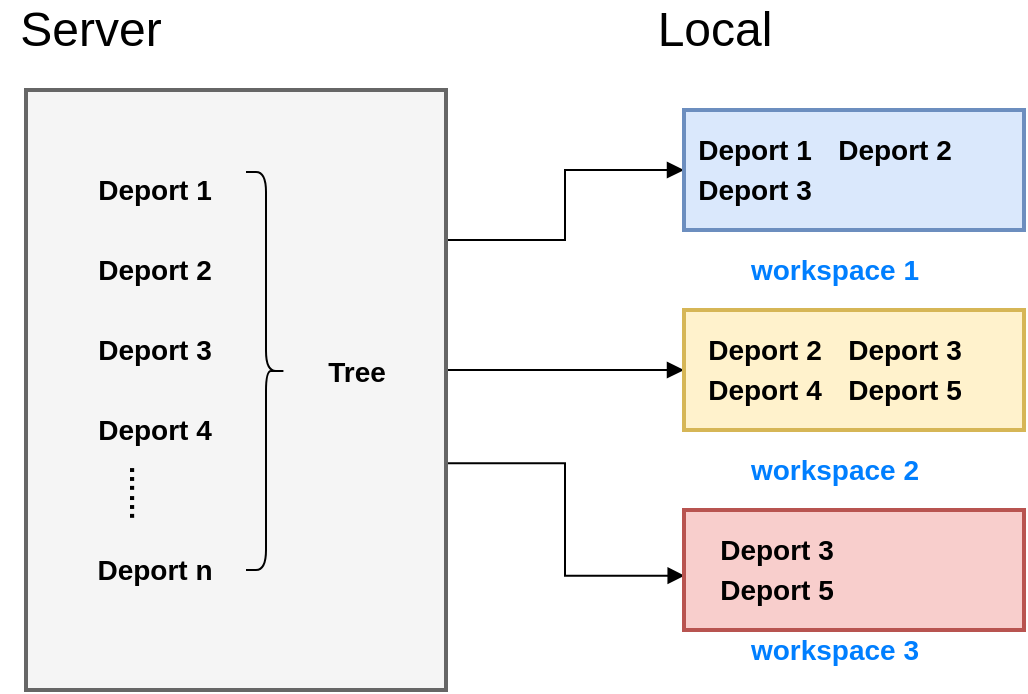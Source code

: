 <mxfile version="17.2.4" type="github">
  <diagram id="esckiD2Pb9o37lxcrIRR" name="Page-1">
    <mxGraphModel dx="1422" dy="754" grid="1" gridSize="10" guides="1" tooltips="1" connect="1" arrows="1" fold="1" page="1" pageScale="1" pageWidth="827" pageHeight="1169" math="0" shadow="0">
      <root>
        <mxCell id="0" />
        <mxCell id="1" parent="0" />
        <mxCell id="rKFRgSVeabLJ9gz8k0LT-21" style="edgeStyle=elbowEdgeStyle;rounded=0;orthogonalLoop=1;jettySize=auto;html=1;exitX=1;exitY=0.25;exitDx=0;exitDy=0;fontSize=14;endArrow=block;endFill=1;" edge="1" parent="1" source="rKFRgSVeabLJ9gz8k0LT-1" target="rKFRgSVeabLJ9gz8k0LT-2">
          <mxGeometry relative="1" as="geometry" />
        </mxCell>
        <mxCell id="rKFRgSVeabLJ9gz8k0LT-22" style="edgeStyle=elbowEdgeStyle;rounded=0;orthogonalLoop=1;jettySize=auto;html=1;entryX=0;entryY=0.5;entryDx=0;entryDy=0;fontSize=14;endArrow=block;endFill=1;" edge="1" parent="1" source="rKFRgSVeabLJ9gz8k0LT-1" target="rKFRgSVeabLJ9gz8k0LT-3">
          <mxGeometry relative="1" as="geometry">
            <Array as="points">
              <mxPoint x="410" y="330" />
            </Array>
          </mxGeometry>
        </mxCell>
        <mxCell id="rKFRgSVeabLJ9gz8k0LT-23" style="edgeStyle=elbowEdgeStyle;rounded=0;orthogonalLoop=1;jettySize=auto;html=1;exitX=0.997;exitY=0.622;exitDx=0;exitDy=0;entryX=0.002;entryY=0.547;entryDx=0;entryDy=0;entryPerimeter=0;fontSize=14;endArrow=block;endFill=1;exitPerimeter=0;" edge="1" parent="1" source="rKFRgSVeabLJ9gz8k0LT-1" target="rKFRgSVeabLJ9gz8k0LT-4">
          <mxGeometry relative="1" as="geometry" />
        </mxCell>
        <mxCell id="rKFRgSVeabLJ9gz8k0LT-1" value="" style="rounded=0;whiteSpace=wrap;html=1;strokeWidth=2;fillColor=#f5f5f5;strokeColor=#666666;fontColor=#333333;" vertex="1" parent="1">
          <mxGeometry x="160" y="190" width="210" height="300" as="geometry" />
        </mxCell>
        <mxCell id="rKFRgSVeabLJ9gz8k0LT-2" value="" style="rounded=0;whiteSpace=wrap;html=1;strokeWidth=2;fillColor=#dae8fc;strokeColor=#6c8ebf;" vertex="1" parent="1">
          <mxGeometry x="489" y="200" width="170" height="60" as="geometry" />
        </mxCell>
        <mxCell id="rKFRgSVeabLJ9gz8k0LT-3" value="" style="rounded=0;whiteSpace=wrap;html=1;strokeWidth=2;fillColor=#fff2cc;strokeColor=#d6b656;" vertex="1" parent="1">
          <mxGeometry x="489" y="300" width="170" height="60" as="geometry" />
        </mxCell>
        <mxCell id="rKFRgSVeabLJ9gz8k0LT-4" value="" style="rounded=0;whiteSpace=wrap;html=1;strokeWidth=2;fillColor=#f8cecc;strokeColor=#b85450;" vertex="1" parent="1">
          <mxGeometry x="489" y="400" width="170" height="60" as="geometry" />
        </mxCell>
        <mxCell id="rKFRgSVeabLJ9gz8k0LT-5" value="&lt;span style=&quot;font-size: 24px&quot;&gt;Server&lt;/span&gt;" style="text;html=1;resizable=0;autosize=1;align=center;verticalAlign=middle;points=[];fillColor=none;strokeColor=none;rounded=0;" vertex="1" parent="1">
          <mxGeometry x="147" y="150" width="90" height="20" as="geometry" />
        </mxCell>
        <mxCell id="rKFRgSVeabLJ9gz8k0LT-6" value="&lt;font style=&quot;font-size: 24px&quot;&gt;Local&lt;/font&gt;" style="text;html=1;resizable=0;autosize=1;align=center;verticalAlign=middle;points=[];fillColor=none;strokeColor=none;rounded=0;" vertex="1" parent="1">
          <mxGeometry x="469" y="150" width="70" height="20" as="geometry" />
        </mxCell>
        <mxCell id="rKFRgSVeabLJ9gz8k0LT-11" value="&lt;font style=&quot;font-size: 14px&quot;&gt;Deport 1&lt;/font&gt;" style="text;html=1;resizable=0;autosize=1;align=center;verticalAlign=middle;points=[];fillColor=none;strokeColor=none;rounded=0;fontStyle=1" vertex="1" parent="1">
          <mxGeometry x="189" y="230" width="70" height="20" as="geometry" />
        </mxCell>
        <mxCell id="rKFRgSVeabLJ9gz8k0LT-12" value="&lt;font style=&quot;font-size: 14px&quot;&gt;Deport 2&lt;/font&gt;" style="text;html=1;resizable=0;autosize=1;align=center;verticalAlign=middle;points=[];fillColor=none;strokeColor=none;rounded=0;fontStyle=1" vertex="1" parent="1">
          <mxGeometry x="189" y="270" width="70" height="20" as="geometry" />
        </mxCell>
        <mxCell id="rKFRgSVeabLJ9gz8k0LT-13" value="&lt;font style=&quot;font-size: 14px&quot;&gt;Deport 3&lt;/font&gt;" style="text;html=1;resizable=0;autosize=1;align=center;verticalAlign=middle;points=[];fillColor=none;strokeColor=none;rounded=0;fontStyle=1" vertex="1" parent="1">
          <mxGeometry x="189" y="310" width="70" height="20" as="geometry" />
        </mxCell>
        <mxCell id="rKFRgSVeabLJ9gz8k0LT-15" value="&lt;font style=&quot;font-size: 14px&quot;&gt;Deport 4&lt;/font&gt;" style="text;html=1;resizable=0;autosize=1;align=center;verticalAlign=middle;points=[];fillColor=none;strokeColor=none;rounded=0;fontStyle=1" vertex="1" parent="1">
          <mxGeometry x="189" y="350" width="70" height="20" as="geometry" />
        </mxCell>
        <mxCell id="rKFRgSVeabLJ9gz8k0LT-16" value="&lt;font style=&quot;font-size: 14px&quot;&gt;Deport n&lt;/font&gt;" style="text;html=1;resizable=0;autosize=1;align=center;verticalAlign=middle;points=[];fillColor=none;strokeColor=none;rounded=0;fontStyle=1" vertex="1" parent="1">
          <mxGeometry x="189" y="420" width="70" height="20" as="geometry" />
        </mxCell>
        <mxCell id="rKFRgSVeabLJ9gz8k0LT-17" value="&lt;font style=&quot;font-size: 14px&quot;&gt;&lt;b&gt;……&lt;/b&gt;&lt;br&gt;&lt;/font&gt;" style="text;html=1;resizable=0;autosize=1;align=center;verticalAlign=middle;points=[];fillColor=none;strokeColor=none;rounded=0;rotation=90;" vertex="1" parent="1">
          <mxGeometry x="197" y="381" width="40" height="20" as="geometry" />
        </mxCell>
        <mxCell id="rKFRgSVeabLJ9gz8k0LT-18" value="&lt;font style=&quot;font-size: 14px&quot;&gt;workspace 1&lt;/font&gt;" style="text;html=1;resizable=0;autosize=1;align=center;verticalAlign=middle;points=[];fillColor=none;strokeColor=none;rounded=0;fontColor=#007FFF;fontStyle=1" vertex="1" parent="1">
          <mxGeometry x="514" y="270" width="100" height="20" as="geometry" />
        </mxCell>
        <mxCell id="rKFRgSVeabLJ9gz8k0LT-19" value="&lt;font style=&quot;font-size: 14px&quot; color=&quot;#007fff&quot;&gt;workspace 2&lt;/font&gt;" style="text;html=1;resizable=0;autosize=1;align=center;verticalAlign=middle;points=[];fillColor=none;strokeColor=none;rounded=0;fontStyle=1" vertex="1" parent="1">
          <mxGeometry x="514" y="370" width="100" height="20" as="geometry" />
        </mxCell>
        <mxCell id="rKFRgSVeabLJ9gz8k0LT-20" value="&lt;font style=&quot;font-size: 14px&quot; color=&quot;#007fff&quot;&gt;&lt;b&gt;workspace 3&lt;/b&gt;&lt;/font&gt;" style="text;html=1;resizable=0;autosize=1;align=center;verticalAlign=middle;points=[];fillColor=none;strokeColor=none;rounded=0;" vertex="1" parent="1">
          <mxGeometry x="514" y="460" width="100" height="20" as="geometry" />
        </mxCell>
        <mxCell id="rKFRgSVeabLJ9gz8k0LT-24" value="&lt;font style=&quot;font-size: 14px&quot;&gt;Deport 1&lt;/font&gt;" style="text;html=1;resizable=0;autosize=1;align=center;verticalAlign=middle;points=[];fillColor=none;strokeColor=none;rounded=0;fontStyle=1" vertex="1" parent="1">
          <mxGeometry x="489" y="210" width="70" height="20" as="geometry" />
        </mxCell>
        <mxCell id="rKFRgSVeabLJ9gz8k0LT-25" value="&lt;font style=&quot;font-size: 14px&quot;&gt;Deport 3&lt;/font&gt;" style="text;html=1;resizable=0;autosize=1;align=center;verticalAlign=middle;points=[];fillColor=none;strokeColor=none;rounded=0;fontStyle=1" vertex="1" parent="1">
          <mxGeometry x="489" y="230" width="70" height="20" as="geometry" />
        </mxCell>
        <mxCell id="rKFRgSVeabLJ9gz8k0LT-26" value="&lt;font style=&quot;font-size: 14px&quot;&gt;Deport 2&lt;/font&gt;" style="text;html=1;resizable=0;autosize=1;align=center;verticalAlign=middle;points=[];fillColor=none;strokeColor=none;rounded=0;fontStyle=1" vertex="1" parent="1">
          <mxGeometry x="559" y="210" width="70" height="20" as="geometry" />
        </mxCell>
        <mxCell id="rKFRgSVeabLJ9gz8k0LT-27" value="&lt;font style=&quot;font-size: 14px&quot;&gt;Deport 2&lt;/font&gt;" style="text;html=1;resizable=0;autosize=1;align=center;verticalAlign=middle;points=[];fillColor=none;strokeColor=none;rounded=0;fontStyle=1" vertex="1" parent="1">
          <mxGeometry x="494" y="310" width="70" height="20" as="geometry" />
        </mxCell>
        <mxCell id="rKFRgSVeabLJ9gz8k0LT-28" value="&lt;font style=&quot;font-size: 14px&quot;&gt;Deport 4&lt;/font&gt;" style="text;html=1;resizable=0;autosize=1;align=center;verticalAlign=middle;points=[];fillColor=none;strokeColor=none;rounded=0;fontStyle=1" vertex="1" parent="1">
          <mxGeometry x="494" y="330" width="70" height="20" as="geometry" />
        </mxCell>
        <mxCell id="rKFRgSVeabLJ9gz8k0LT-29" value="&lt;font style=&quot;font-size: 14px&quot;&gt;Deport 3&lt;/font&gt;" style="text;html=1;resizable=0;autosize=1;align=center;verticalAlign=middle;points=[];fillColor=none;strokeColor=none;rounded=0;fontStyle=1" vertex="1" parent="1">
          <mxGeometry x="564" y="310" width="70" height="20" as="geometry" />
        </mxCell>
        <mxCell id="rKFRgSVeabLJ9gz8k0LT-30" value="&lt;font style=&quot;font-size: 14px&quot;&gt;Deport 5&lt;/font&gt;" style="text;html=1;resizable=0;autosize=1;align=center;verticalAlign=middle;points=[];fillColor=none;strokeColor=none;rounded=0;fontStyle=1" vertex="1" parent="1">
          <mxGeometry x="564" y="330" width="70" height="20" as="geometry" />
        </mxCell>
        <mxCell id="rKFRgSVeabLJ9gz8k0LT-31" value="&lt;font style=&quot;font-size: 14px&quot;&gt;Deport 3&lt;/font&gt;" style="text;html=1;resizable=0;autosize=1;align=center;verticalAlign=middle;points=[];fillColor=none;strokeColor=none;rounded=0;fontStyle=1" vertex="1" parent="1">
          <mxGeometry x="500" y="410" width="70" height="20" as="geometry" />
        </mxCell>
        <mxCell id="rKFRgSVeabLJ9gz8k0LT-32" value="&lt;font style=&quot;font-size: 14px&quot;&gt;Deport 5&lt;/font&gt;" style="text;html=1;resizable=0;autosize=1;align=center;verticalAlign=middle;points=[];fillColor=none;strokeColor=none;rounded=0;fontStyle=1" vertex="1" parent="1">
          <mxGeometry x="500" y="430" width="70" height="20" as="geometry" />
        </mxCell>
        <mxCell id="rKFRgSVeabLJ9gz8k0LT-33" value="" style="shape=image;verticalLabelPosition=bottom;labelBackgroundColor=default;verticalAlign=top;aspect=fixed;imageAspect=0;image=https://www.perforce.com/manuals/p4v/Content/Resources/Images/p4v-classic-depot.png;" vertex="1" parent="1">
          <mxGeometry x="176" y="231" width="18" height="19" as="geometry" />
        </mxCell>
        <mxCell id="rKFRgSVeabLJ9gz8k0LT-34" value="" style="shape=image;verticalLabelPosition=bottom;labelBackgroundColor=default;verticalAlign=top;aspect=fixed;imageAspect=0;image=https://www.perforce.com/manuals/p4v/Content/Resources/Images/p4v-classic-depot.png;" vertex="1" parent="1">
          <mxGeometry x="176" y="271" width="18" height="19" as="geometry" />
        </mxCell>
        <mxCell id="rKFRgSVeabLJ9gz8k0LT-35" value="" style="shape=image;verticalLabelPosition=bottom;labelBackgroundColor=default;verticalAlign=top;aspect=fixed;imageAspect=0;image=https://www.perforce.com/manuals/p4v/Content/Resources/Images/p4v-classic-depot.png;" vertex="1" parent="1">
          <mxGeometry x="176" y="310.5" width="18" height="19" as="geometry" />
        </mxCell>
        <mxCell id="rKFRgSVeabLJ9gz8k0LT-36" value="" style="shape=image;verticalLabelPosition=bottom;labelBackgroundColor=default;verticalAlign=top;aspect=fixed;imageAspect=0;image=https://www.perforce.com/manuals/p4v/Content/Resources/Images/p4v-classic-depot.png;" vertex="1" parent="1">
          <mxGeometry x="176" y="350" width="18" height="19" as="geometry" />
        </mxCell>
        <mxCell id="rKFRgSVeabLJ9gz8k0LT-37" value="" style="shape=image;verticalLabelPosition=bottom;labelBackgroundColor=default;verticalAlign=top;aspect=fixed;imageAspect=0;image=https://www.perforce.com/manuals/p4v/Content/Resources/Images/p4v-classic-depot.png;" vertex="1" parent="1">
          <mxGeometry x="176" y="420.5" width="18" height="19" as="geometry" />
        </mxCell>
        <mxCell id="rKFRgSVeabLJ9gz8k0LT-38" value="" style="shape=curlyBracket;whiteSpace=wrap;html=1;rounded=1;flipH=1;fontSize=14;fontColor=#007FFF;strokeWidth=1;fillColor=#007FFF;" vertex="1" parent="1">
          <mxGeometry x="270" y="231" width="20" height="199" as="geometry" />
        </mxCell>
        <mxCell id="rKFRgSVeabLJ9gz8k0LT-39" value="&lt;font style=&quot;font-size: 14px&quot;&gt;Tree&lt;/font&gt;" style="text;html=1;resizable=0;autosize=1;align=center;verticalAlign=middle;points=[];fillColor=none;strokeColor=none;rounded=0;fontStyle=1" vertex="1" parent="1">
          <mxGeometry x="305" y="320.5" width="40" height="20" as="geometry" />
        </mxCell>
      </root>
    </mxGraphModel>
  </diagram>
</mxfile>
